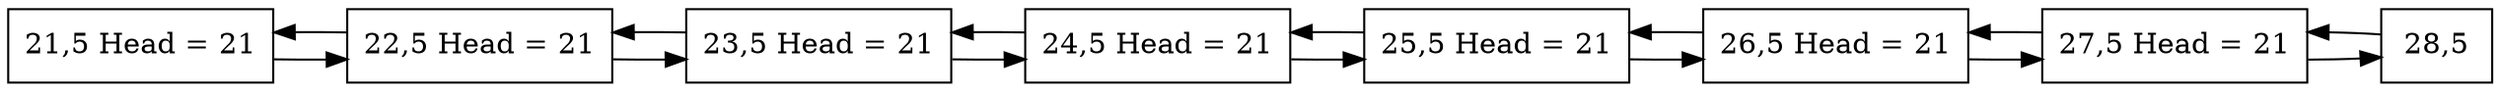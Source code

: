 digraph firstGraph{
node [shape = record];
rankdir=LR;
node0 [label=" 21,5 Head = 21 "];
node0 -> node1;
node1 -> node0;
node1 [label=" 22,5 Head = 21 "];
node1 -> node2;
node2 -> node1;
node2 [label=" 23,5 Head = 21 "];
node2 -> node3;
node3 -> node2;
node3 [label=" 24,5 Head = 21 "];
node3 -> node4;
node4 -> node3;
node4 [label=" 25,5 Head = 21 "];
node4 -> node5;
node5 -> node4;
node5 [label=" 26,5 Head = 21 "];
node5 -> node6;
node6 -> node5;
node6 [label=" 27,5 Head = 21 "];
node6 -> node7;
node7 -> node6;
node7 [label=" 28,5 "];
}